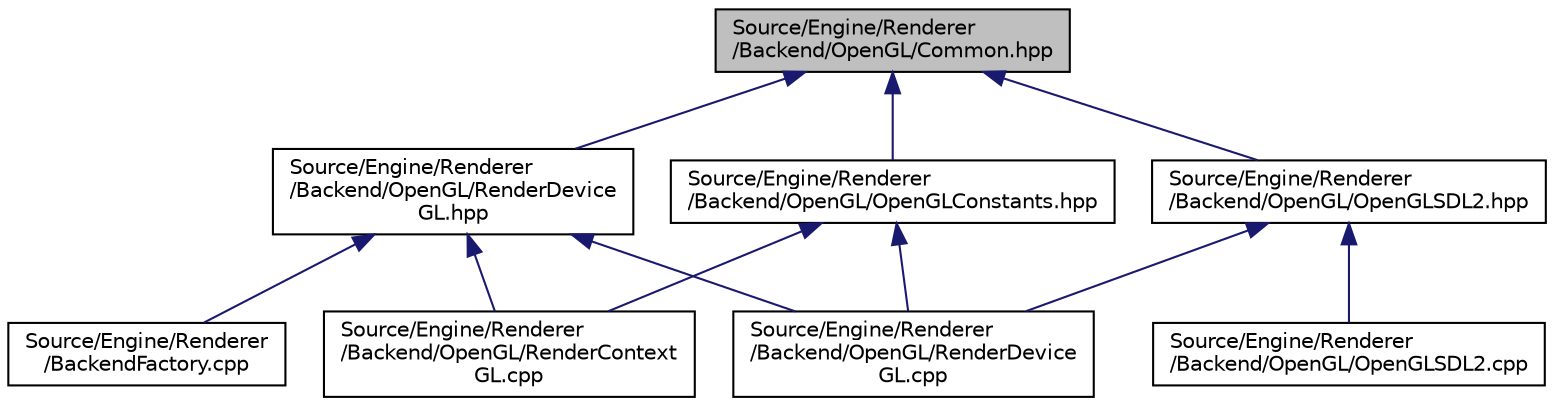 digraph "Source/Engine/Renderer/Backend/OpenGL/Common.hpp"
{
  edge [fontname="Helvetica",fontsize="10",labelfontname="Helvetica",labelfontsize="10"];
  node [fontname="Helvetica",fontsize="10",shape=record];
  Node6 [label="Source/Engine/Renderer\l/Backend/OpenGL/Common.hpp",height=0.2,width=0.4,color="black", fillcolor="grey75", style="filled", fontcolor="black"];
  Node6 -> Node7 [dir="back",color="midnightblue",fontsize="10",style="solid",fontname="Helvetica"];
  Node7 [label="Source/Engine/Renderer\l/Backend/OpenGL/OpenGLConstants.hpp",height=0.2,width=0.4,color="black", fillcolor="white", style="filled",URL="$OpenGLConstants_8hpp.html"];
  Node7 -> Node8 [dir="back",color="midnightblue",fontsize="10",style="solid",fontname="Helvetica"];
  Node8 [label="Source/Engine/Renderer\l/Backend/OpenGL/RenderContext\lGL.cpp",height=0.2,width=0.4,color="black", fillcolor="white", style="filled",URL="$RenderContextGL_8cpp.html"];
  Node7 -> Node9 [dir="back",color="midnightblue",fontsize="10",style="solid",fontname="Helvetica"];
  Node9 [label="Source/Engine/Renderer\l/Backend/OpenGL/RenderDevice\lGL.cpp",height=0.2,width=0.4,color="black", fillcolor="white", style="filled",URL="$RenderDeviceGL_8cpp.html"];
  Node6 -> Node10 [dir="back",color="midnightblue",fontsize="10",style="solid",fontname="Helvetica"];
  Node10 [label="Source/Engine/Renderer\l/Backend/OpenGL/OpenGLSDL2.hpp",height=0.2,width=0.4,color="black", fillcolor="white", style="filled",URL="$OpenGLSDL2_8hpp.html"];
  Node10 -> Node11 [dir="back",color="midnightblue",fontsize="10",style="solid",fontname="Helvetica"];
  Node11 [label="Source/Engine/Renderer\l/Backend/OpenGL/OpenGLSDL2.cpp",height=0.2,width=0.4,color="black", fillcolor="white", style="filled",URL="$OpenGLSDL2_8cpp.html"];
  Node10 -> Node9 [dir="back",color="midnightblue",fontsize="10",style="solid",fontname="Helvetica"];
  Node6 -> Node12 [dir="back",color="midnightblue",fontsize="10",style="solid",fontname="Helvetica"];
  Node12 [label="Source/Engine/Renderer\l/Backend/OpenGL/RenderDevice\lGL.hpp",height=0.2,width=0.4,color="black", fillcolor="white", style="filled",URL="$RenderDeviceGL_8hpp.html"];
  Node12 -> Node8 [dir="back",color="midnightblue",fontsize="10",style="solid",fontname="Helvetica"];
  Node12 -> Node9 [dir="back",color="midnightblue",fontsize="10",style="solid",fontname="Helvetica"];
  Node12 -> Node13 [dir="back",color="midnightblue",fontsize="10",style="solid",fontname="Helvetica"];
  Node13 [label="Source/Engine/Renderer\l/BackendFactory.cpp",height=0.2,width=0.4,color="black", fillcolor="white", style="filled",URL="$BackendFactory_8cpp.html"];
}
